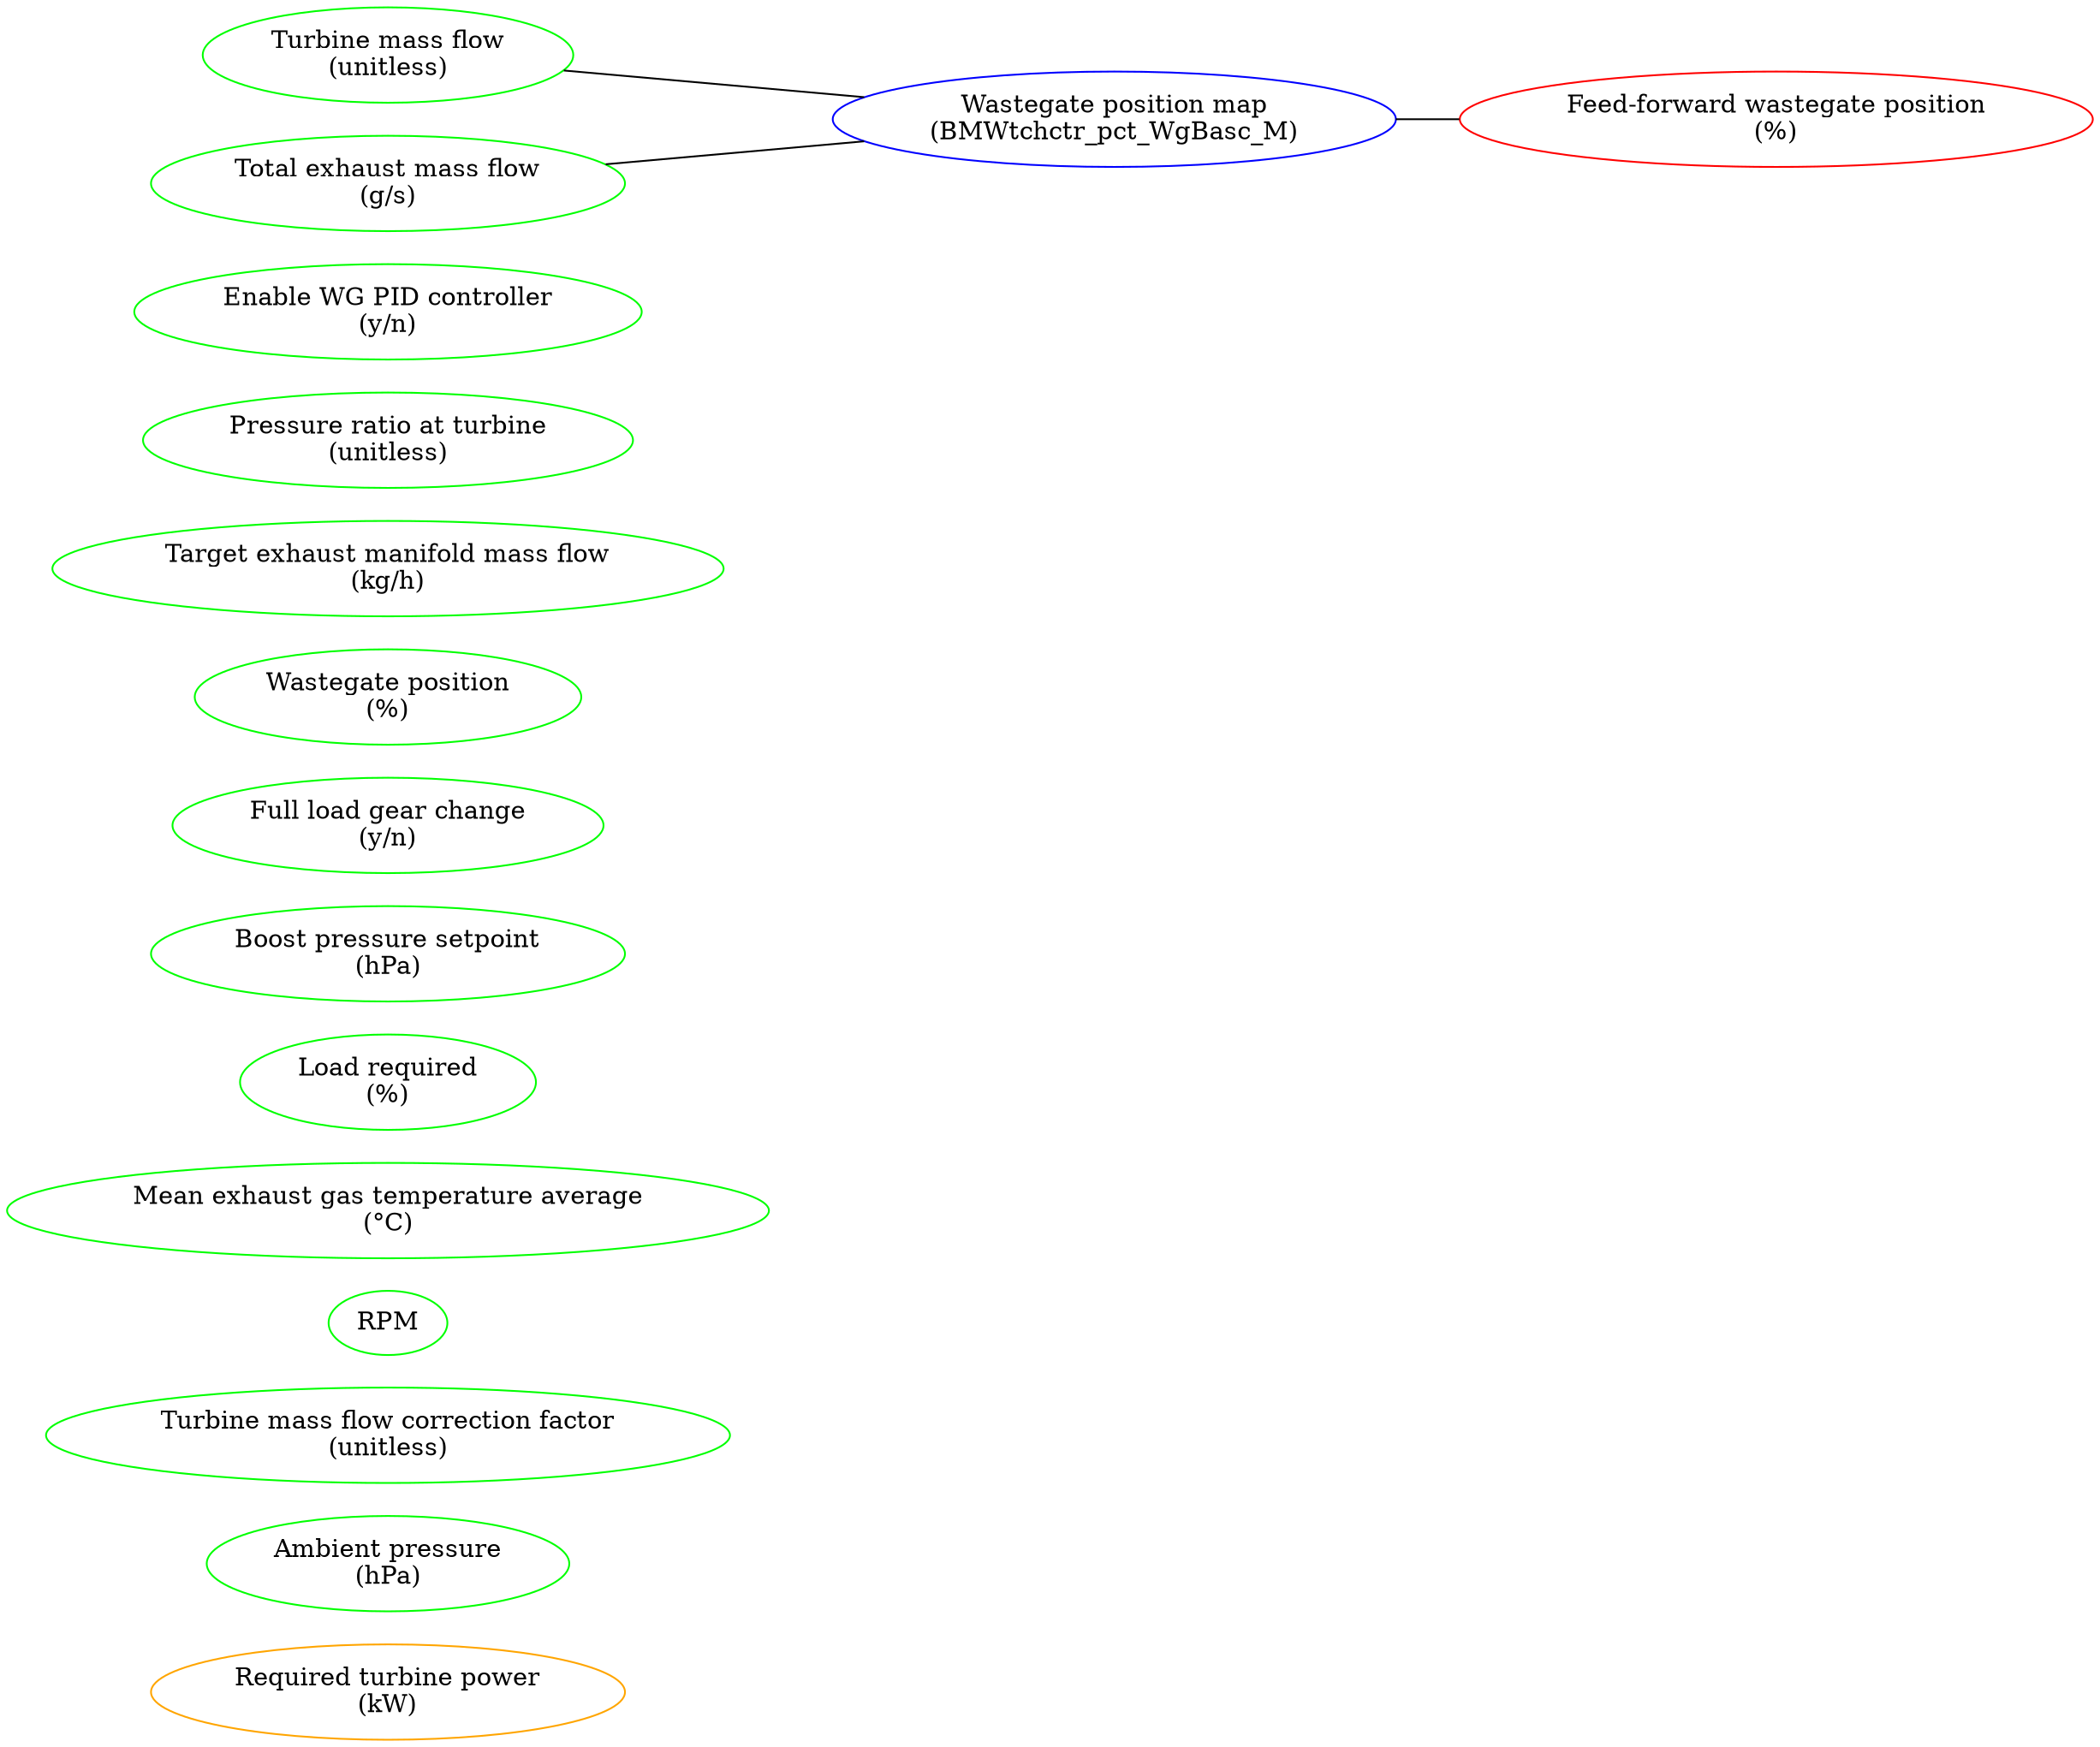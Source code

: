graph "wgbasc" {
    graph ["rankdir" = "LR"]

    BMWtchctr_pwr_Trb_uw [label="Required turbine power\n(kW)",color="orange"]
    Pumg [label="Ambient pressure\n(hPa)",color="green"]
    F_msturb_kor_inv [label="Turbine mass flow correction factor\n(unitless)",color="green"]
    Nkw [label="RPM",color="green"]
    Tabg_mw [label="Mean exhaust gas temperature average\n(°C)",color="green"]
    Rf [label="Load required\n(%)",color="green"]
    BMWtchsp_p_ReqDyn_sw [label="Boost pressure setpoint\n(hPa)",color="green"]
    BMWtchbas_b_FlGc_bo [label="Full load gear change\n(y/n)",color="green"]
    BMWtchctr_pct_WgRaw_uw [label="Wastegate position\n(%)",color="green"]
    BMWtchsp_mf_Ex_uw [label="Target exhaust manifold mass flow\n(kg/h)",color="green"]
    BMWtchctr_rat_p_Trb_uw [label="Pressure ratio at turbine\n(unitless)",color="green"]
    BMWtchco_b_ClcCtlr_bo [label="Enable WG PID controller\n(y/n)",color="green"]

    "Turbine flow fraction" [label="Turbine mass flow\n(unitless)","color"="green"]
    "Total exhaust mass flow" [label="Total exhaust mass flow\n(g/s)","color"="green"]

    "Wastegate position" [label="Wastegate position map\n(BMWtchctr_pct_WgBasc_M)",color="blue"]

    "Feed-forward wastegate position" [label="Feed-forward wastegate position\n(%)",color="red"]

    "Turbine flow fraction" -- "Wastegate position"
    "Total exhaust mass flow" -- "Wastegate position"
    "Wastegate position" -- "Feed-forward wastegate position"
}